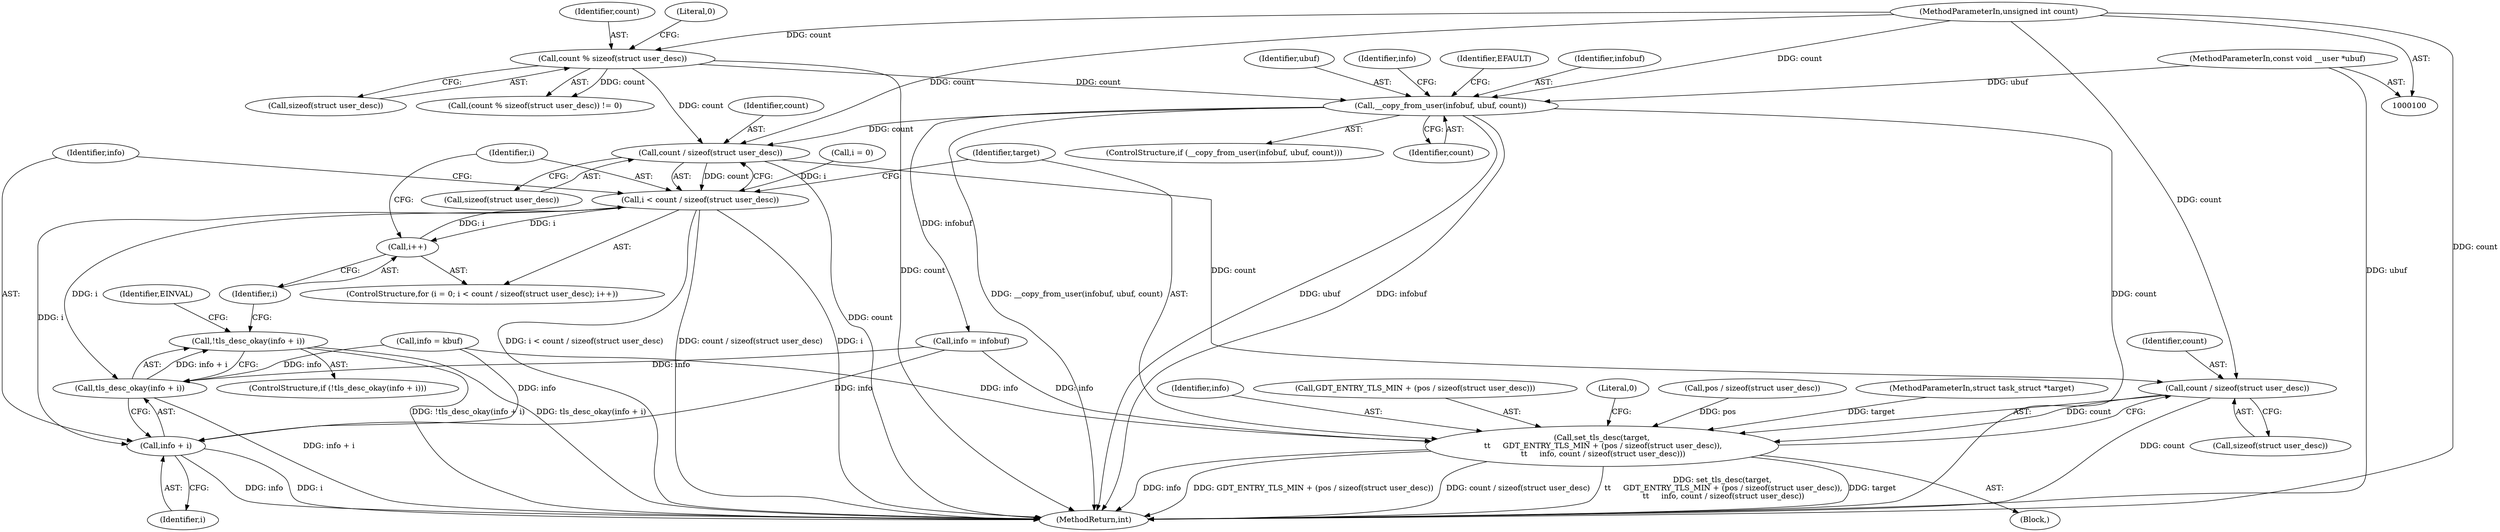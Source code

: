 digraph "0_linux_41bdc78544b8a93a9c6814b8bbbfef966272abbe_0@API" {
"1000159" [label="(Call,count / sizeof(struct user_desc))"];
"1000142" [label="(Call,__copy_from_user(infobuf, ubuf, count))"];
"1000106" [label="(MethodParameterIn,const void __user *ubuf)"];
"1000127" [label="(Call,count % sizeof(struct user_desc))"];
"1000104" [label="(MethodParameterIn,unsigned int count)"];
"1000157" [label="(Call,i < count / sizeof(struct user_desc))"];
"1000163" [label="(Call,i++)"];
"1000167" [label="(Call,tls_desc_okay(info + i))"];
"1000166" [label="(Call,!tls_desc_okay(info + i))"];
"1000168" [label="(Call,info + i)"];
"1000183" [label="(Call,count / sizeof(struct user_desc))"];
"1000174" [label="(Call,set_tls_desc(target,\n \t\t     GDT_ENTRY_TLS_MIN + (pos / sizeof(struct user_desc)),\n \t\t     info, count / sizeof(struct user_desc)))"];
"1000161" [label="(Call,sizeof(struct user_desc))"];
"1000164" [label="(Identifier,i)"];
"1000170" [label="(Identifier,i)"];
"1000165" [label="(ControlStructure,if (!tls_desc_okay(info + i)))"];
"1000160" [label="(Identifier,count)"];
"1000159" [label="(Call,count / sizeof(struct user_desc))"];
"1000104" [label="(MethodParameterIn,unsigned int count)"];
"1000183" [label="(Call,count / sizeof(struct user_desc))"];
"1000153" [label="(ControlStructure,for (i = 0; i < count / sizeof(struct user_desc); i++))"];
"1000141" [label="(ControlStructure,if (__copy_from_user(infobuf, ubuf, count)))"];
"1000137" [label="(Call,info = kbuf)"];
"1000163" [label="(Call,i++)"];
"1000182" [label="(Identifier,info)"];
"1000173" [label="(Identifier,EINVAL)"];
"1000157" [label="(Call,i < count / sizeof(struct user_desc))"];
"1000176" [label="(Call,GDT_ENTRY_TLS_MIN + (pos / sizeof(struct user_desc)))"];
"1000127" [label="(Call,count % sizeof(struct user_desc))"];
"1000144" [label="(Identifier,ubuf)"];
"1000150" [label="(Call,info = infobuf)"];
"1000145" [label="(Identifier,count)"];
"1000158" [label="(Identifier,i)"];
"1000189" [label="(MethodReturn,int)"];
"1000154" [label="(Call,i = 0)"];
"1000106" [label="(MethodParameterIn,const void __user *ubuf)"];
"1000151" [label="(Identifier,info)"];
"1000129" [label="(Call,sizeof(struct user_desc))"];
"1000167" [label="(Call,tls_desc_okay(info + i))"];
"1000174" [label="(Call,set_tls_desc(target,\n \t\t     GDT_ENTRY_TLS_MIN + (pos / sizeof(struct user_desc)),\n \t\t     info, count / sizeof(struct user_desc)))"];
"1000188" [label="(Literal,0)"];
"1000126" [label="(Call,(count % sizeof(struct user_desc)) != 0)"];
"1000148" [label="(Identifier,EFAULT)"];
"1000184" [label="(Identifier,count)"];
"1000178" [label="(Call,pos / sizeof(struct user_desc))"];
"1000142" [label="(Call,__copy_from_user(infobuf, ubuf, count))"];
"1000185" [label="(Call,sizeof(struct user_desc))"];
"1000169" [label="(Identifier,info)"];
"1000143" [label="(Identifier,infobuf)"];
"1000128" [label="(Identifier,count)"];
"1000101" [label="(MethodParameterIn,struct task_struct *target)"];
"1000168" [label="(Call,info + i)"];
"1000175" [label="(Identifier,target)"];
"1000166" [label="(Call,!tls_desc_okay(info + i))"];
"1000107" [label="(Block,)"];
"1000131" [label="(Literal,0)"];
"1000159" -> "1000157"  [label="AST: "];
"1000159" -> "1000161"  [label="CFG: "];
"1000160" -> "1000159"  [label="AST: "];
"1000161" -> "1000159"  [label="AST: "];
"1000157" -> "1000159"  [label="CFG: "];
"1000159" -> "1000189"  [label="DDG: count"];
"1000159" -> "1000157"  [label="DDG: count"];
"1000142" -> "1000159"  [label="DDG: count"];
"1000127" -> "1000159"  [label="DDG: count"];
"1000104" -> "1000159"  [label="DDG: count"];
"1000159" -> "1000183"  [label="DDG: count"];
"1000142" -> "1000141"  [label="AST: "];
"1000142" -> "1000145"  [label="CFG: "];
"1000143" -> "1000142"  [label="AST: "];
"1000144" -> "1000142"  [label="AST: "];
"1000145" -> "1000142"  [label="AST: "];
"1000148" -> "1000142"  [label="CFG: "];
"1000151" -> "1000142"  [label="CFG: "];
"1000142" -> "1000189"  [label="DDG: __copy_from_user(infobuf, ubuf, count)"];
"1000142" -> "1000189"  [label="DDG: ubuf"];
"1000142" -> "1000189"  [label="DDG: infobuf"];
"1000142" -> "1000189"  [label="DDG: count"];
"1000106" -> "1000142"  [label="DDG: ubuf"];
"1000127" -> "1000142"  [label="DDG: count"];
"1000104" -> "1000142"  [label="DDG: count"];
"1000142" -> "1000150"  [label="DDG: infobuf"];
"1000106" -> "1000100"  [label="AST: "];
"1000106" -> "1000189"  [label="DDG: ubuf"];
"1000127" -> "1000126"  [label="AST: "];
"1000127" -> "1000129"  [label="CFG: "];
"1000128" -> "1000127"  [label="AST: "];
"1000129" -> "1000127"  [label="AST: "];
"1000131" -> "1000127"  [label="CFG: "];
"1000127" -> "1000189"  [label="DDG: count"];
"1000127" -> "1000126"  [label="DDG: count"];
"1000104" -> "1000127"  [label="DDG: count"];
"1000104" -> "1000100"  [label="AST: "];
"1000104" -> "1000189"  [label="DDG: count"];
"1000104" -> "1000183"  [label="DDG: count"];
"1000157" -> "1000153"  [label="AST: "];
"1000158" -> "1000157"  [label="AST: "];
"1000169" -> "1000157"  [label="CFG: "];
"1000175" -> "1000157"  [label="CFG: "];
"1000157" -> "1000189"  [label="DDG: i < count / sizeof(struct user_desc)"];
"1000157" -> "1000189"  [label="DDG: count / sizeof(struct user_desc)"];
"1000157" -> "1000189"  [label="DDG: i"];
"1000163" -> "1000157"  [label="DDG: i"];
"1000154" -> "1000157"  [label="DDG: i"];
"1000157" -> "1000163"  [label="DDG: i"];
"1000157" -> "1000167"  [label="DDG: i"];
"1000157" -> "1000168"  [label="DDG: i"];
"1000163" -> "1000153"  [label="AST: "];
"1000163" -> "1000164"  [label="CFG: "];
"1000164" -> "1000163"  [label="AST: "];
"1000158" -> "1000163"  [label="CFG: "];
"1000167" -> "1000166"  [label="AST: "];
"1000167" -> "1000168"  [label="CFG: "];
"1000168" -> "1000167"  [label="AST: "];
"1000166" -> "1000167"  [label="CFG: "];
"1000167" -> "1000189"  [label="DDG: info + i"];
"1000167" -> "1000166"  [label="DDG: info + i"];
"1000150" -> "1000167"  [label="DDG: info"];
"1000137" -> "1000167"  [label="DDG: info"];
"1000166" -> "1000165"  [label="AST: "];
"1000173" -> "1000166"  [label="CFG: "];
"1000164" -> "1000166"  [label="CFG: "];
"1000166" -> "1000189"  [label="DDG: !tls_desc_okay(info + i)"];
"1000166" -> "1000189"  [label="DDG: tls_desc_okay(info + i)"];
"1000168" -> "1000170"  [label="CFG: "];
"1000169" -> "1000168"  [label="AST: "];
"1000170" -> "1000168"  [label="AST: "];
"1000168" -> "1000189"  [label="DDG: info"];
"1000168" -> "1000189"  [label="DDG: i"];
"1000150" -> "1000168"  [label="DDG: info"];
"1000137" -> "1000168"  [label="DDG: info"];
"1000183" -> "1000174"  [label="AST: "];
"1000183" -> "1000185"  [label="CFG: "];
"1000184" -> "1000183"  [label="AST: "];
"1000185" -> "1000183"  [label="AST: "];
"1000174" -> "1000183"  [label="CFG: "];
"1000183" -> "1000189"  [label="DDG: count"];
"1000183" -> "1000174"  [label="DDG: count"];
"1000174" -> "1000107"  [label="AST: "];
"1000175" -> "1000174"  [label="AST: "];
"1000176" -> "1000174"  [label="AST: "];
"1000182" -> "1000174"  [label="AST: "];
"1000188" -> "1000174"  [label="CFG: "];
"1000174" -> "1000189"  [label="DDG: info"];
"1000174" -> "1000189"  [label="DDG: GDT_ENTRY_TLS_MIN + (pos / sizeof(struct user_desc))"];
"1000174" -> "1000189"  [label="DDG: count / sizeof(struct user_desc)"];
"1000174" -> "1000189"  [label="DDG: set_tls_desc(target,\n \t\t     GDT_ENTRY_TLS_MIN + (pos / sizeof(struct user_desc)),\n \t\t     info, count / sizeof(struct user_desc))"];
"1000174" -> "1000189"  [label="DDG: target"];
"1000101" -> "1000174"  [label="DDG: target"];
"1000178" -> "1000174"  [label="DDG: pos"];
"1000150" -> "1000174"  [label="DDG: info"];
"1000137" -> "1000174"  [label="DDG: info"];
}
